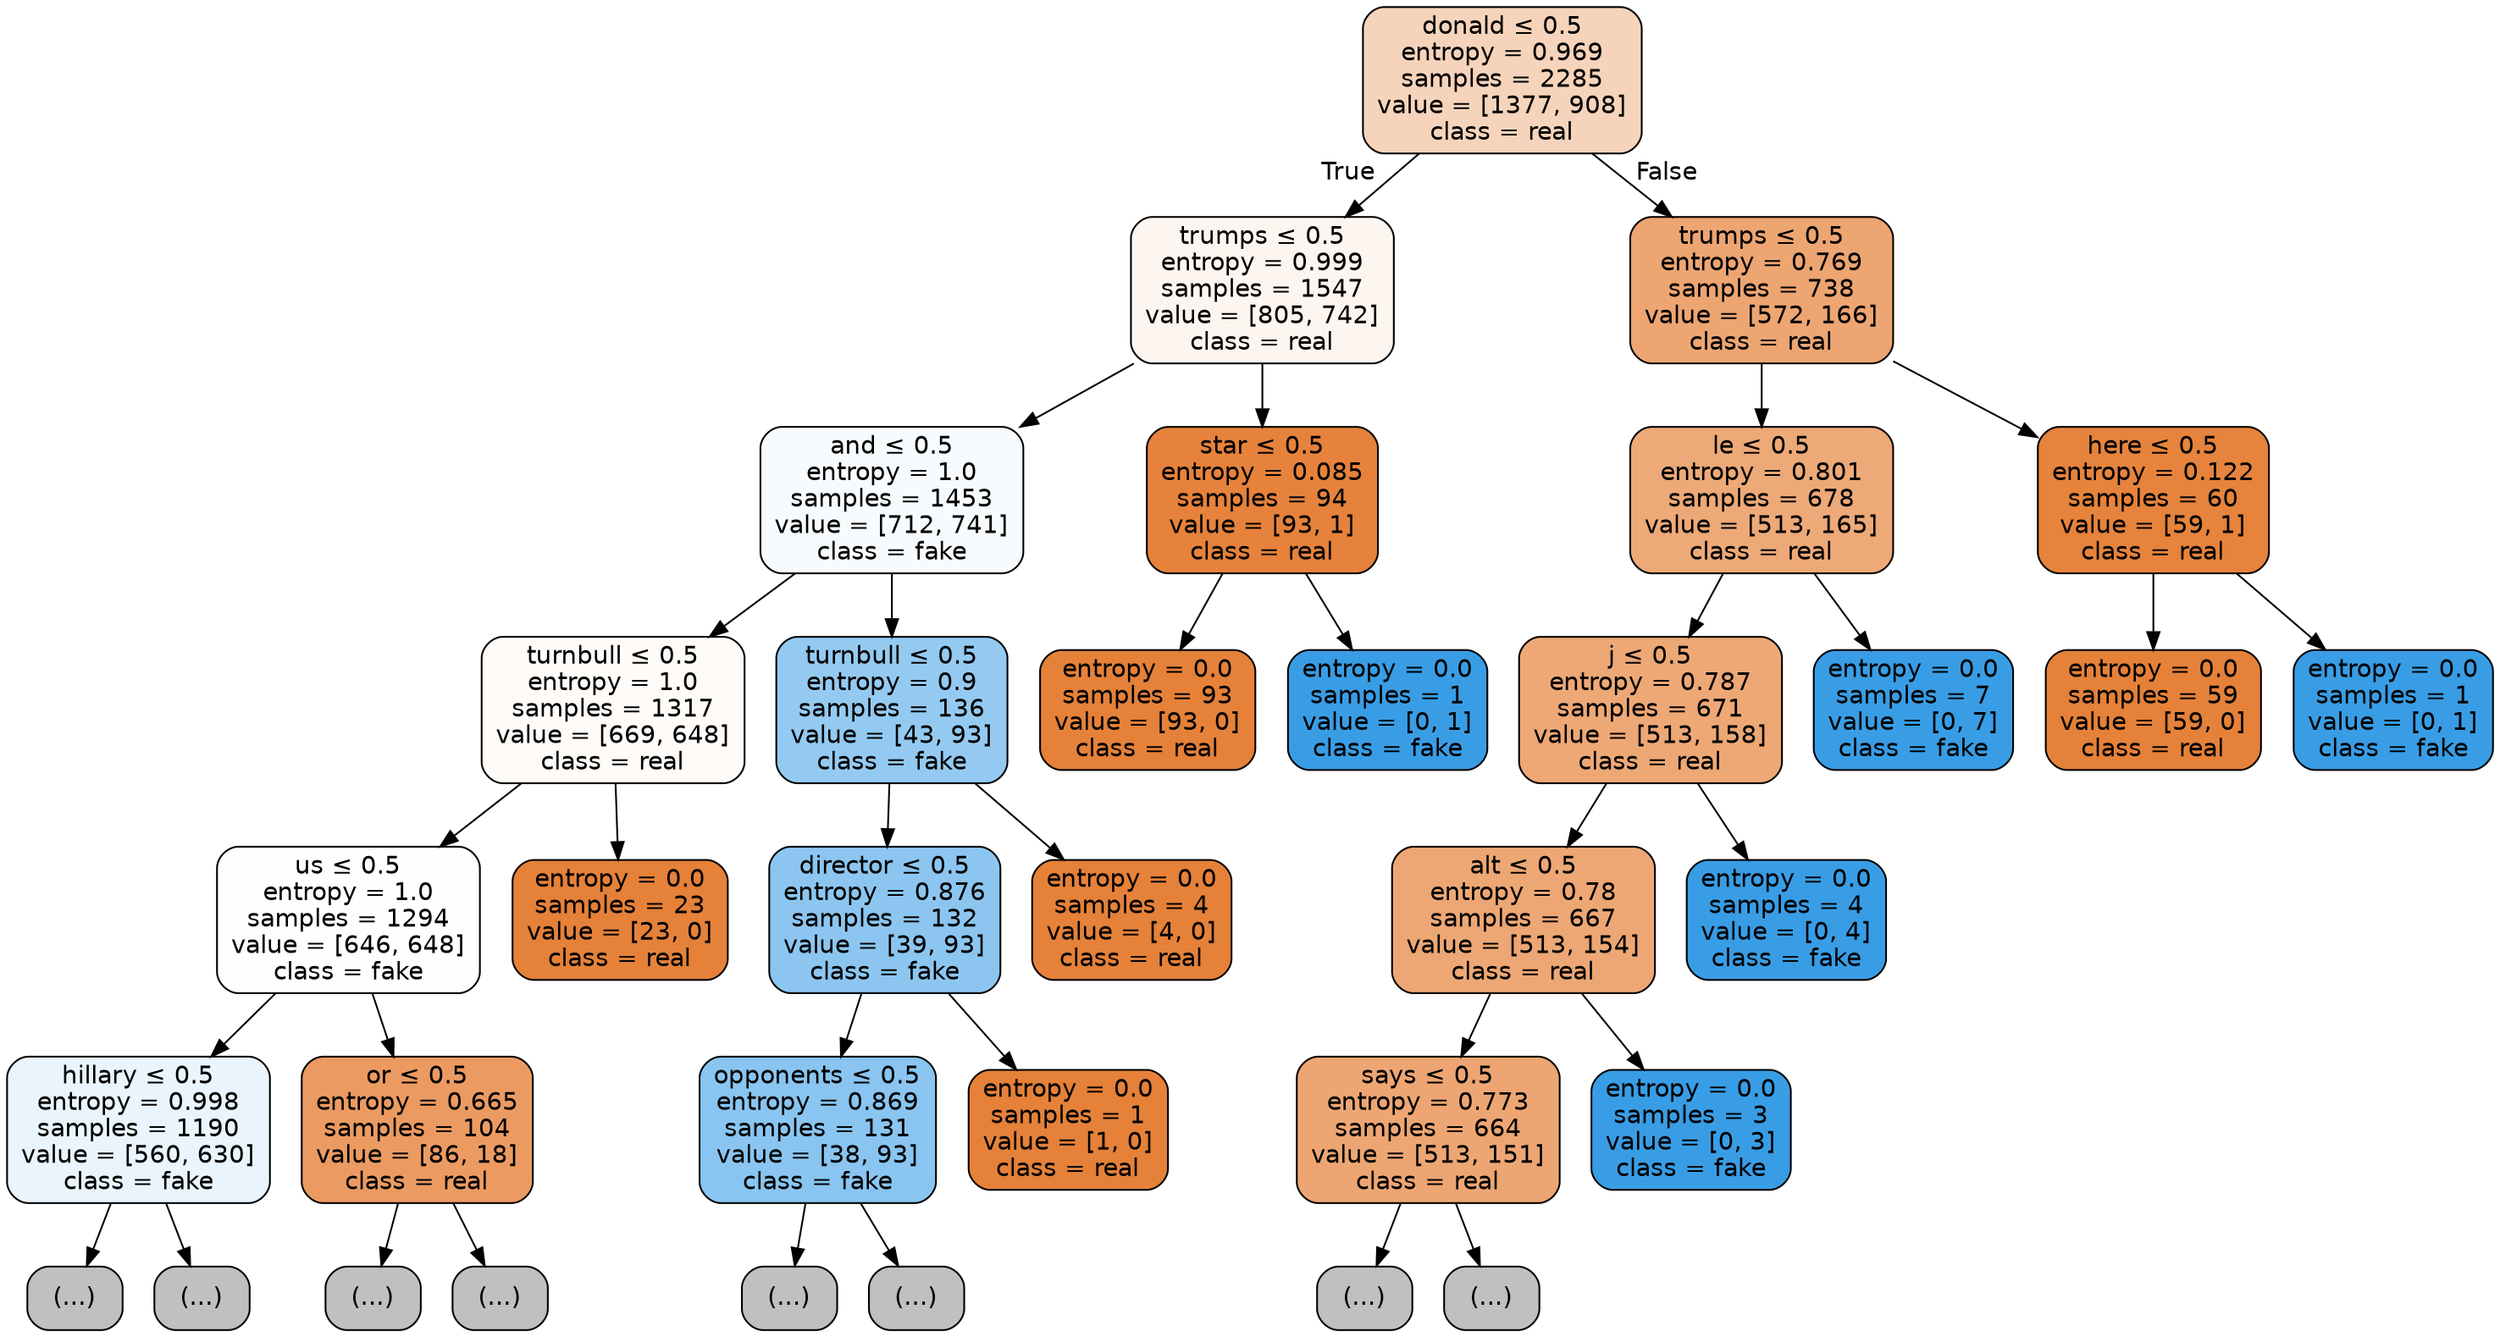digraph Tree {
node [shape=box, style="filled, rounded", color="black", fontname=helvetica] ;
edge [fontname=helvetica] ;
0 [label=<donald &le; 0.5<br/>entropy = 0.969<br/>samples = 2285<br/>value = [1377, 908]<br/>class = real>, fillcolor="#e5813957"] ;
1 [label=<trumps &le; 0.5<br/>entropy = 0.999<br/>samples = 1547<br/>value = [805, 742]<br/>class = real>, fillcolor="#e5813914"] ;
0 -> 1 [labeldistance=2.5, labelangle=45, headlabel="True"] ;
2 [label=<and &le; 0.5<br/>entropy = 1.0<br/>samples = 1453<br/>value = [712, 741]<br/>class = fake>, fillcolor="#399de50a"] ;
1 -> 2 ;
3 [label=<turnbull &le; 0.5<br/>entropy = 1.0<br/>samples = 1317<br/>value = [669, 648]<br/>class = real>, fillcolor="#e5813908"] ;
2 -> 3 ;
4 [label=<us &le; 0.5<br/>entropy = 1.0<br/>samples = 1294<br/>value = [646, 648]<br/>class = fake>, fillcolor="#399de501"] ;
3 -> 4 ;
5 [label=<hillary &le; 0.5<br/>entropy = 0.998<br/>samples = 1190<br/>value = [560, 630]<br/>class = fake>, fillcolor="#399de51c"] ;
4 -> 5 ;
6 [label="(...)", fillcolor="#C0C0C0"] ;
5 -> 6 ;
739 [label="(...)", fillcolor="#C0C0C0"] ;
5 -> 739 ;
784 [label=<or &le; 0.5<br/>entropy = 0.665<br/>samples = 104<br/>value = [86, 18]<br/>class = real>, fillcolor="#e58139ca"] ;
4 -> 784 ;
785 [label="(...)", fillcolor="#C0C0C0"] ;
784 -> 785 ;
830 [label="(...)", fillcolor="#C0C0C0"] ;
784 -> 830 ;
831 [label=<entropy = 0.0<br/>samples = 23<br/>value = [23, 0]<br/>class = real>, fillcolor="#e58139ff"] ;
3 -> 831 ;
832 [label=<turnbull &le; 0.5<br/>entropy = 0.9<br/>samples = 136<br/>value = [43, 93]<br/>class = fake>, fillcolor="#399de589"] ;
2 -> 832 ;
833 [label=<director &le; 0.5<br/>entropy = 0.876<br/>samples = 132<br/>value = [39, 93]<br/>class = fake>, fillcolor="#399de594"] ;
832 -> 833 ;
834 [label=<opponents &le; 0.5<br/>entropy = 0.869<br/>samples = 131<br/>value = [38, 93]<br/>class = fake>, fillcolor="#399de597"] ;
833 -> 834 ;
835 [label="(...)", fillcolor="#C0C0C0"] ;
834 -> 835 ;
940 [label="(...)", fillcolor="#C0C0C0"] ;
834 -> 940 ;
941 [label=<entropy = 0.0<br/>samples = 1<br/>value = [1, 0]<br/>class = real>, fillcolor="#e58139ff"] ;
833 -> 941 ;
942 [label=<entropy = 0.0<br/>samples = 4<br/>value = [4, 0]<br/>class = real>, fillcolor="#e58139ff"] ;
832 -> 942 ;
943 [label=<star &le; 0.5<br/>entropy = 0.085<br/>samples = 94<br/>value = [93, 1]<br/>class = real>, fillcolor="#e58139fc"] ;
1 -> 943 ;
944 [label=<entropy = 0.0<br/>samples = 93<br/>value = [93, 0]<br/>class = real>, fillcolor="#e58139ff"] ;
943 -> 944 ;
945 [label=<entropy = 0.0<br/>samples = 1<br/>value = [0, 1]<br/>class = fake>, fillcolor="#399de5ff"] ;
943 -> 945 ;
946 [label=<trumps &le; 0.5<br/>entropy = 0.769<br/>samples = 738<br/>value = [572, 166]<br/>class = real>, fillcolor="#e58139b5"] ;
0 -> 946 [labeldistance=2.5, labelangle=-45, headlabel="False"] ;
947 [label=<le &le; 0.5<br/>entropy = 0.801<br/>samples = 678<br/>value = [513, 165]<br/>class = real>, fillcolor="#e58139ad"] ;
946 -> 947 ;
948 [label=<j &le; 0.5<br/>entropy = 0.787<br/>samples = 671<br/>value = [513, 158]<br/>class = real>, fillcolor="#e58139b0"] ;
947 -> 948 ;
949 [label=<alt &le; 0.5<br/>entropy = 0.78<br/>samples = 667<br/>value = [513, 154]<br/>class = real>, fillcolor="#e58139b2"] ;
948 -> 949 ;
950 [label=<says &le; 0.5<br/>entropy = 0.773<br/>samples = 664<br/>value = [513, 151]<br/>class = real>, fillcolor="#e58139b4"] ;
949 -> 950 ;
951 [label="(...)", fillcolor="#C0C0C0"] ;
950 -> 951 ;
1296 [label="(...)", fillcolor="#C0C0C0"] ;
950 -> 1296 ;
1303 [label=<entropy = 0.0<br/>samples = 3<br/>value = [0, 3]<br/>class = fake>, fillcolor="#399de5ff"] ;
949 -> 1303 ;
1304 [label=<entropy = 0.0<br/>samples = 4<br/>value = [0, 4]<br/>class = fake>, fillcolor="#399de5ff"] ;
948 -> 1304 ;
1305 [label=<entropy = 0.0<br/>samples = 7<br/>value = [0, 7]<br/>class = fake>, fillcolor="#399de5ff"] ;
947 -> 1305 ;
1306 [label=<here &le; 0.5<br/>entropy = 0.122<br/>samples = 60<br/>value = [59, 1]<br/>class = real>, fillcolor="#e58139fb"] ;
946 -> 1306 ;
1307 [label=<entropy = 0.0<br/>samples = 59<br/>value = [59, 0]<br/>class = real>, fillcolor="#e58139ff"] ;
1306 -> 1307 ;
1308 [label=<entropy = 0.0<br/>samples = 1<br/>value = [0, 1]<br/>class = fake>, fillcolor="#399de5ff"] ;
1306 -> 1308 ;
}